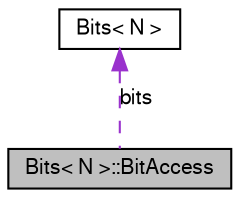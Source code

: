 digraph G
{
  bgcolor="transparent";
  edge [fontname="FreeSans",fontsize="10",labelfontname="FreeSans",labelfontsize="10"];
  node [fontname="FreeSans",fontsize="10",shape=record];
  Node1 [label="Bits\< N \>::BitAccess",height=0.2,width=0.4,color="black", fillcolor="grey75", style="filled" fontcolor="black"];
  Node2 -> Node1 [dir=back,color="darkorchid3",fontsize="10",style="dashed",label="bits",fontname="FreeSans"];
  Node2 [label="Bits\< N \>",height=0.2,width=0.4,color="black",URL="$structBits.html",tooltip="Bits Gives an easy-to-use interface vor bitwise operations on data. Example : union {Bits&lt;8&gt; bi..."];
}
